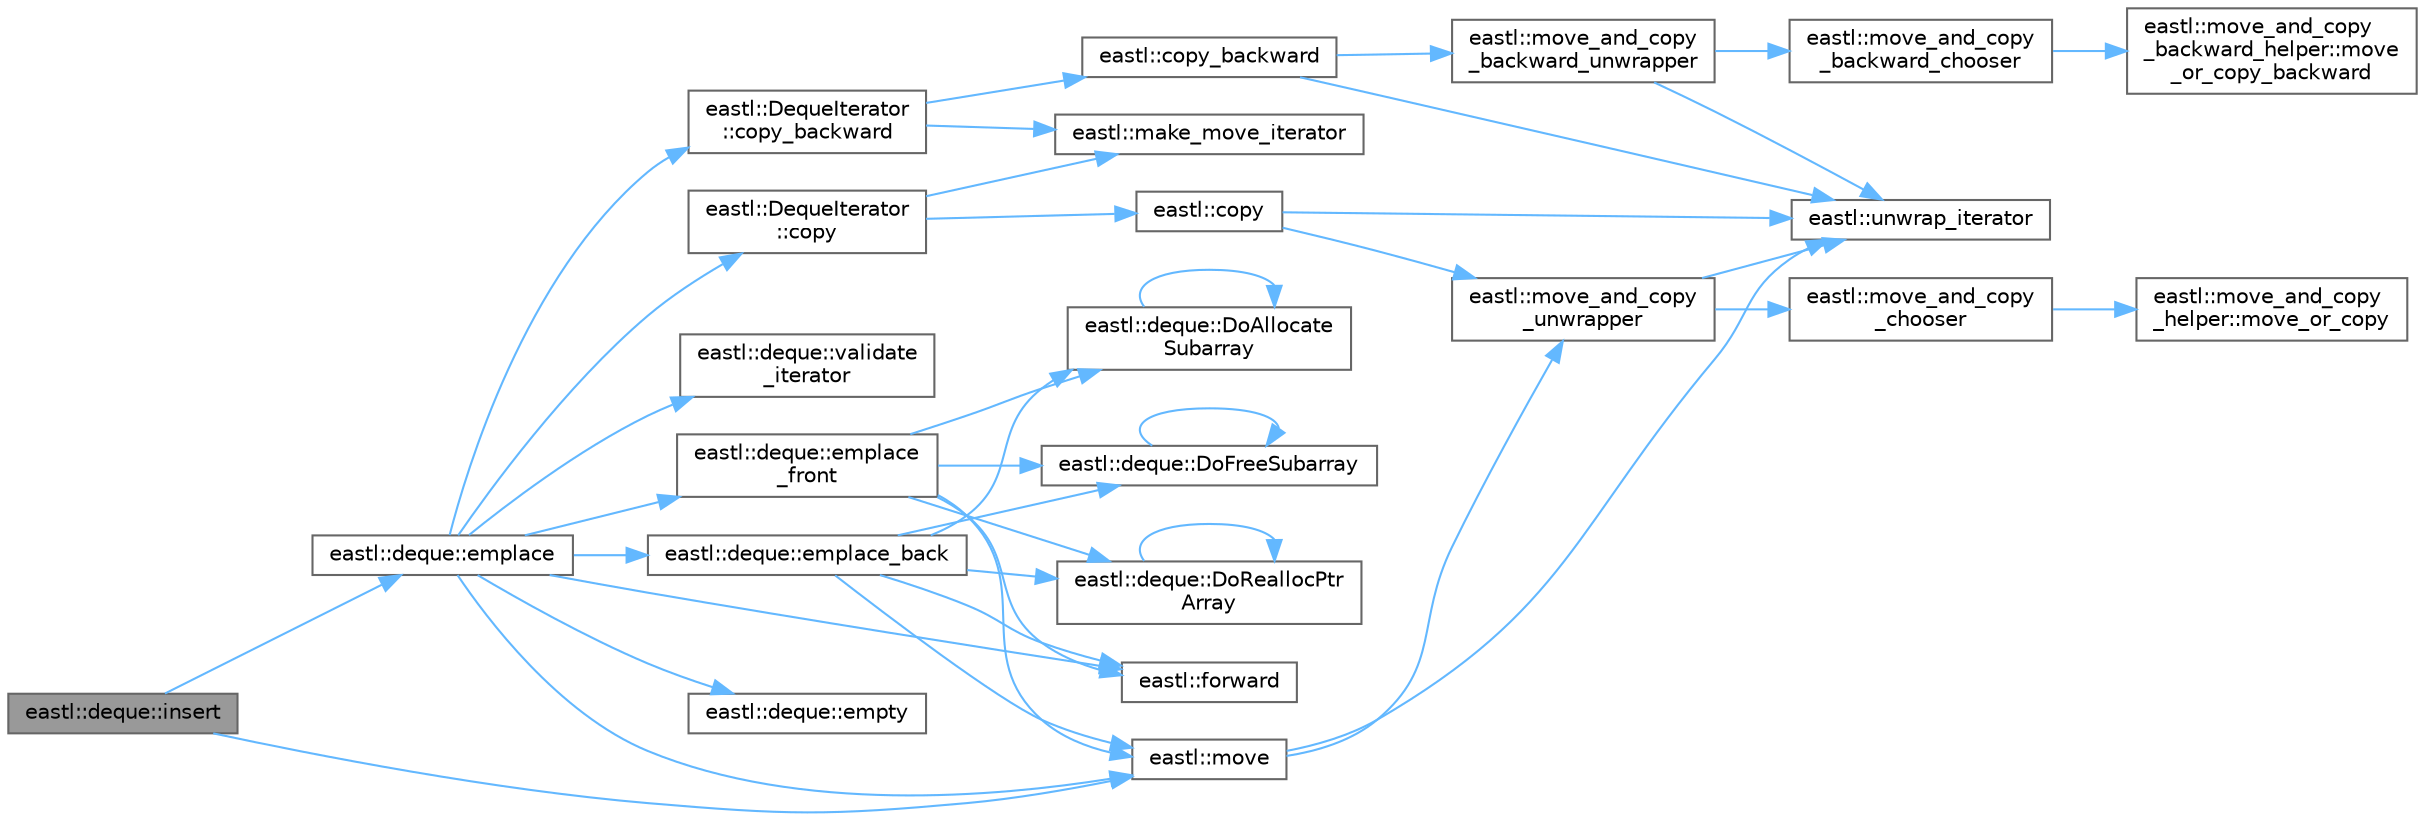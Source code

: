 digraph "eastl::deque::insert"
{
 // LATEX_PDF_SIZE
  bgcolor="transparent";
  edge [fontname=Helvetica,fontsize=10,labelfontname=Helvetica,labelfontsize=10];
  node [fontname=Helvetica,fontsize=10,shape=box,height=0.2,width=0.4];
  rankdir="LR";
  Node1 [id="Node000001",label="eastl::deque::insert",height=0.2,width=0.4,color="gray40", fillcolor="grey60", style="filled", fontcolor="black",tooltip=" "];
  Node1 -> Node2 [id="edge40_Node000001_Node000002",color="steelblue1",style="solid",tooltip=" "];
  Node2 [id="Node000002",label="eastl::deque::emplace",height=0.2,width=0.4,color="grey40", fillcolor="white", style="filled",URL="$classeastl_1_1deque.html#a3b759f985465f1d8700f0fb447e201fe",tooltip=" "];
  Node2 -> Node3 [id="edge41_Node000002_Node000003",color="steelblue1",style="solid",tooltip=" "];
  Node3 [id="Node000003",label="eastl::DequeIterator\l::copy",height=0.2,width=0.4,color="grey40", fillcolor="white", style="filled",URL="$structeastl_1_1_deque_iterator.html#a2d76faa7637c6cd1da64bea7e72db0ca",tooltip=" "];
  Node3 -> Node4 [id="edge42_Node000003_Node000004",color="steelblue1",style="solid",tooltip=" "];
  Node4 [id="Node000004",label="eastl::copy",height=0.2,width=0.4,color="grey40", fillcolor="white", style="filled",URL="$namespaceeastl.html#a3df94cc41821710012e6719792d30db3",tooltip=" "];
  Node4 -> Node5 [id="edge43_Node000004_Node000005",color="steelblue1",style="solid",tooltip=" "];
  Node5 [id="Node000005",label="eastl::move_and_copy\l_unwrapper",height=0.2,width=0.4,color="grey40", fillcolor="white", style="filled",URL="$namespaceeastl.html#a661e609e51ae177a723acb076d9fcb52",tooltip=" "];
  Node5 -> Node6 [id="edge44_Node000005_Node000006",color="steelblue1",style="solid",tooltip=" "];
  Node6 [id="Node000006",label="eastl::move_and_copy\l_chooser",height=0.2,width=0.4,color="grey40", fillcolor="white", style="filled",URL="$namespaceeastl.html#a69a59b58a0b86c06c81fd89a94cff90d",tooltip=" "];
  Node6 -> Node7 [id="edge45_Node000006_Node000007",color="steelblue1",style="solid",tooltip=" "];
  Node7 [id="Node000007",label="eastl::move_and_copy\l_helper::move_or_copy",height=0.2,width=0.4,color="grey40", fillcolor="white", style="filled",URL="$structeastl_1_1move__and__copy__helper.html#aa9de7d135fbe5ddb02a94513283cf77b",tooltip=" "];
  Node5 -> Node8 [id="edge46_Node000005_Node000008",color="steelblue1",style="solid",tooltip=" "];
  Node8 [id="Node000008",label="eastl::unwrap_iterator",height=0.2,width=0.4,color="grey40", fillcolor="white", style="filled",URL="$namespaceeastl.html#a82f343209a121c16468a124327e2d303",tooltip=" "];
  Node4 -> Node8 [id="edge47_Node000004_Node000008",color="steelblue1",style="solid",tooltip=" "];
  Node3 -> Node9 [id="edge48_Node000003_Node000009",color="steelblue1",style="solid",tooltip=" "];
  Node9 [id="Node000009",label="eastl::make_move_iterator",height=0.2,width=0.4,color="grey40", fillcolor="white", style="filled",URL="$namespaceeastl.html#a66c2db3ce0c6f08a67e1a8de6bab0629",tooltip=" "];
  Node2 -> Node10 [id="edge49_Node000002_Node000010",color="steelblue1",style="solid",tooltip=" "];
  Node10 [id="Node000010",label="eastl::DequeIterator\l::copy_backward",height=0.2,width=0.4,color="grey40", fillcolor="white", style="filled",URL="$structeastl_1_1_deque_iterator.html#a9c0676dfc81f97b61355929c6edc869b",tooltip=" "];
  Node10 -> Node11 [id="edge50_Node000010_Node000011",color="steelblue1",style="solid",tooltip=" "];
  Node11 [id="Node000011",label="eastl::copy_backward",height=0.2,width=0.4,color="grey40", fillcolor="white", style="filled",URL="$namespaceeastl.html#aeb3075340f64f7a1dfbf0a718f8e1b38",tooltip=" "];
  Node11 -> Node12 [id="edge51_Node000011_Node000012",color="steelblue1",style="solid",tooltip=" "];
  Node12 [id="Node000012",label="eastl::move_and_copy\l_backward_unwrapper",height=0.2,width=0.4,color="grey40", fillcolor="white", style="filled",URL="$namespaceeastl.html#a56fe66c9daa100ad69dc4a025077621e",tooltip=" "];
  Node12 -> Node13 [id="edge52_Node000012_Node000013",color="steelblue1",style="solid",tooltip=" "];
  Node13 [id="Node000013",label="eastl::move_and_copy\l_backward_chooser",height=0.2,width=0.4,color="grey40", fillcolor="white", style="filled",URL="$namespaceeastl.html#a2c6f53395a2d3bbf86a492763ec8862d",tooltip=" "];
  Node13 -> Node14 [id="edge53_Node000013_Node000014",color="steelblue1",style="solid",tooltip=" "];
  Node14 [id="Node000014",label="eastl::move_and_copy\l_backward_helper::move\l_or_copy_backward",height=0.2,width=0.4,color="grey40", fillcolor="white", style="filled",URL="$structeastl_1_1move__and__copy__backward__helper.html#a35df939bc2be5eaa1eae030847c21ea2",tooltip=" "];
  Node12 -> Node8 [id="edge54_Node000012_Node000008",color="steelblue1",style="solid",tooltip=" "];
  Node11 -> Node8 [id="edge55_Node000011_Node000008",color="steelblue1",style="solid",tooltip=" "];
  Node10 -> Node9 [id="edge56_Node000010_Node000009",color="steelblue1",style="solid",tooltip=" "];
  Node2 -> Node15 [id="edge57_Node000002_Node000015",color="steelblue1",style="solid",tooltip=" "];
  Node15 [id="Node000015",label="eastl::deque::emplace_back",height=0.2,width=0.4,color="grey40", fillcolor="white", style="filled",URL="$classeastl_1_1deque.html#a8ee80bf49dc2006d00816c9d3c6ee420",tooltip=" "];
  Node15 -> Node16 [id="edge58_Node000015_Node000016",color="steelblue1",style="solid",tooltip=" "];
  Node16 [id="Node000016",label="eastl::deque::DoAllocate\lSubarray",height=0.2,width=0.4,color="grey40", fillcolor="white", style="filled",URL="$classeastl_1_1deque.html#ad44f8b8ff9f38b49828fd900979a2636",tooltip=" "];
  Node16 -> Node16 [id="edge59_Node000016_Node000016",color="steelblue1",style="solid",tooltip=" "];
  Node15 -> Node17 [id="edge60_Node000015_Node000017",color="steelblue1",style="solid",tooltip=" "];
  Node17 [id="Node000017",label="eastl::deque::DoFreeSubarray",height=0.2,width=0.4,color="grey40", fillcolor="white", style="filled",URL="$classeastl_1_1deque.html#a52c0ccd6cc89708e9adf30630fc673b3",tooltip=" "];
  Node17 -> Node17 [id="edge61_Node000017_Node000017",color="steelblue1",style="solid",tooltip=" "];
  Node15 -> Node18 [id="edge62_Node000015_Node000018",color="steelblue1",style="solid",tooltip=" "];
  Node18 [id="Node000018",label="eastl::deque::DoReallocPtr\lArray",height=0.2,width=0.4,color="grey40", fillcolor="white", style="filled",URL="$classeastl_1_1deque.html#a5a8013e5fc34642aa15014870d4b4882",tooltip=" "];
  Node18 -> Node18 [id="edge63_Node000018_Node000018",color="steelblue1",style="solid",tooltip=" "];
  Node15 -> Node19 [id="edge64_Node000015_Node000019",color="steelblue1",style="solid",tooltip=" "];
  Node19 [id="Node000019",label="eastl::forward",height=0.2,width=0.4,color="grey40", fillcolor="white", style="filled",URL="$namespaceeastl.html#a36662e86289d74a927ced4b51496fce5",tooltip=" "];
  Node15 -> Node20 [id="edge65_Node000015_Node000020",color="steelblue1",style="solid",tooltip=" "];
  Node20 [id="Node000020",label="eastl::move",height=0.2,width=0.4,color="grey40", fillcolor="white", style="filled",URL="$namespaceeastl.html#a58ada88d74ffe16bba892a0ccccc8aba",tooltip=" "];
  Node20 -> Node5 [id="edge66_Node000020_Node000005",color="steelblue1",style="solid",tooltip=" "];
  Node20 -> Node8 [id="edge67_Node000020_Node000008",color="steelblue1",style="solid",tooltip=" "];
  Node2 -> Node21 [id="edge68_Node000002_Node000021",color="steelblue1",style="solid",tooltip=" "];
  Node21 [id="Node000021",label="eastl::deque::emplace\l_front",height=0.2,width=0.4,color="grey40", fillcolor="white", style="filled",URL="$classeastl_1_1deque.html#aca2c9b67fa9d42862dd6b3a03f581c48",tooltip=" "];
  Node21 -> Node16 [id="edge69_Node000021_Node000016",color="steelblue1",style="solid",tooltip=" "];
  Node21 -> Node17 [id="edge70_Node000021_Node000017",color="steelblue1",style="solid",tooltip=" "];
  Node21 -> Node18 [id="edge71_Node000021_Node000018",color="steelblue1",style="solid",tooltip=" "];
  Node21 -> Node19 [id="edge72_Node000021_Node000019",color="steelblue1",style="solid",tooltip=" "];
  Node21 -> Node20 [id="edge73_Node000021_Node000020",color="steelblue1",style="solid",tooltip=" "];
  Node2 -> Node22 [id="edge74_Node000002_Node000022",color="steelblue1",style="solid",tooltip=" "];
  Node22 [id="Node000022",label="eastl::deque::empty",height=0.2,width=0.4,color="grey40", fillcolor="white", style="filled",URL="$classeastl_1_1deque.html#a9b8ef124c7e283f0dd620e6d93c2e7ba",tooltip=" "];
  Node2 -> Node19 [id="edge75_Node000002_Node000019",color="steelblue1",style="solid",tooltip=" "];
  Node2 -> Node20 [id="edge76_Node000002_Node000020",color="steelblue1",style="solid",tooltip=" "];
  Node2 -> Node23 [id="edge77_Node000002_Node000023",color="steelblue1",style="solid",tooltip=" "];
  Node23 [id="Node000023",label="eastl::deque::validate\l_iterator",height=0.2,width=0.4,color="grey40", fillcolor="white", style="filled",URL="$classeastl_1_1deque.html#a9b118d7d862ff7d0838c09f954c05d2b",tooltip=" "];
  Node1 -> Node20 [id="edge78_Node000001_Node000020",color="steelblue1",style="solid",tooltip=" "];
}
